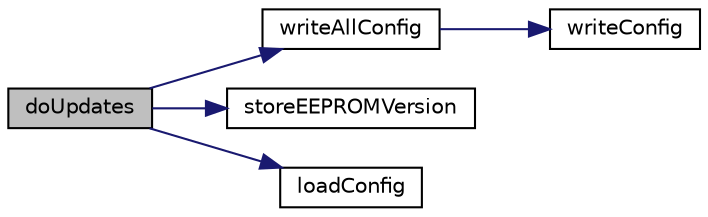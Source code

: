 digraph "doUpdates"
{
 // LATEX_PDF_SIZE
  edge [fontname="Helvetica",fontsize="10",labelfontname="Helvetica",labelfontsize="10"];
  node [fontname="Helvetica",fontsize="10",shape=record];
  rankdir="LR";
  Node0 [label="doUpdates",height=0.2,width=0.4,color="black", fillcolor="grey75", style="filled", fontcolor="black",tooltip=" "];
  Node0 -> Node1 [color="midnightblue",fontsize="10",style="solid",fontname="Helvetica"];
  Node1 [label="writeAllConfig",height=0.2,width=0.4,color="black", fillcolor="white", style="filled",URL="$storage_8h.html#ac98869315dfb66d34ce1b2015f8afc40",tooltip=" "];
  Node1 -> Node2 [color="midnightblue",fontsize="10",style="solid",fontname="Helvetica"];
  Node2 [label="writeConfig",height=0.2,width=0.4,color="black", fillcolor="white", style="filled",URL="$storage_8ino.html#a2dac7ee796d1f4a9438a1a0a3f0adc70",tooltip=" "];
  Node0 -> Node3 [color="midnightblue",fontsize="10",style="solid",fontname="Helvetica"];
  Node3 [label="storeEEPROMVersion",height=0.2,width=0.4,color="black", fillcolor="white", style="filled",URL="$storage_8h.html#a3160da8d2e4e5126af369123c57eec55",tooltip=" "];
  Node0 -> Node4 [color="midnightblue",fontsize="10",style="solid",fontname="Helvetica"];
  Node4 [label="loadConfig",height=0.2,width=0.4,color="black", fillcolor="white", style="filled",URL="$storage_8h.html#ad5ed6ddd9940c0097cc91774056df1c2",tooltip=" "];
}
